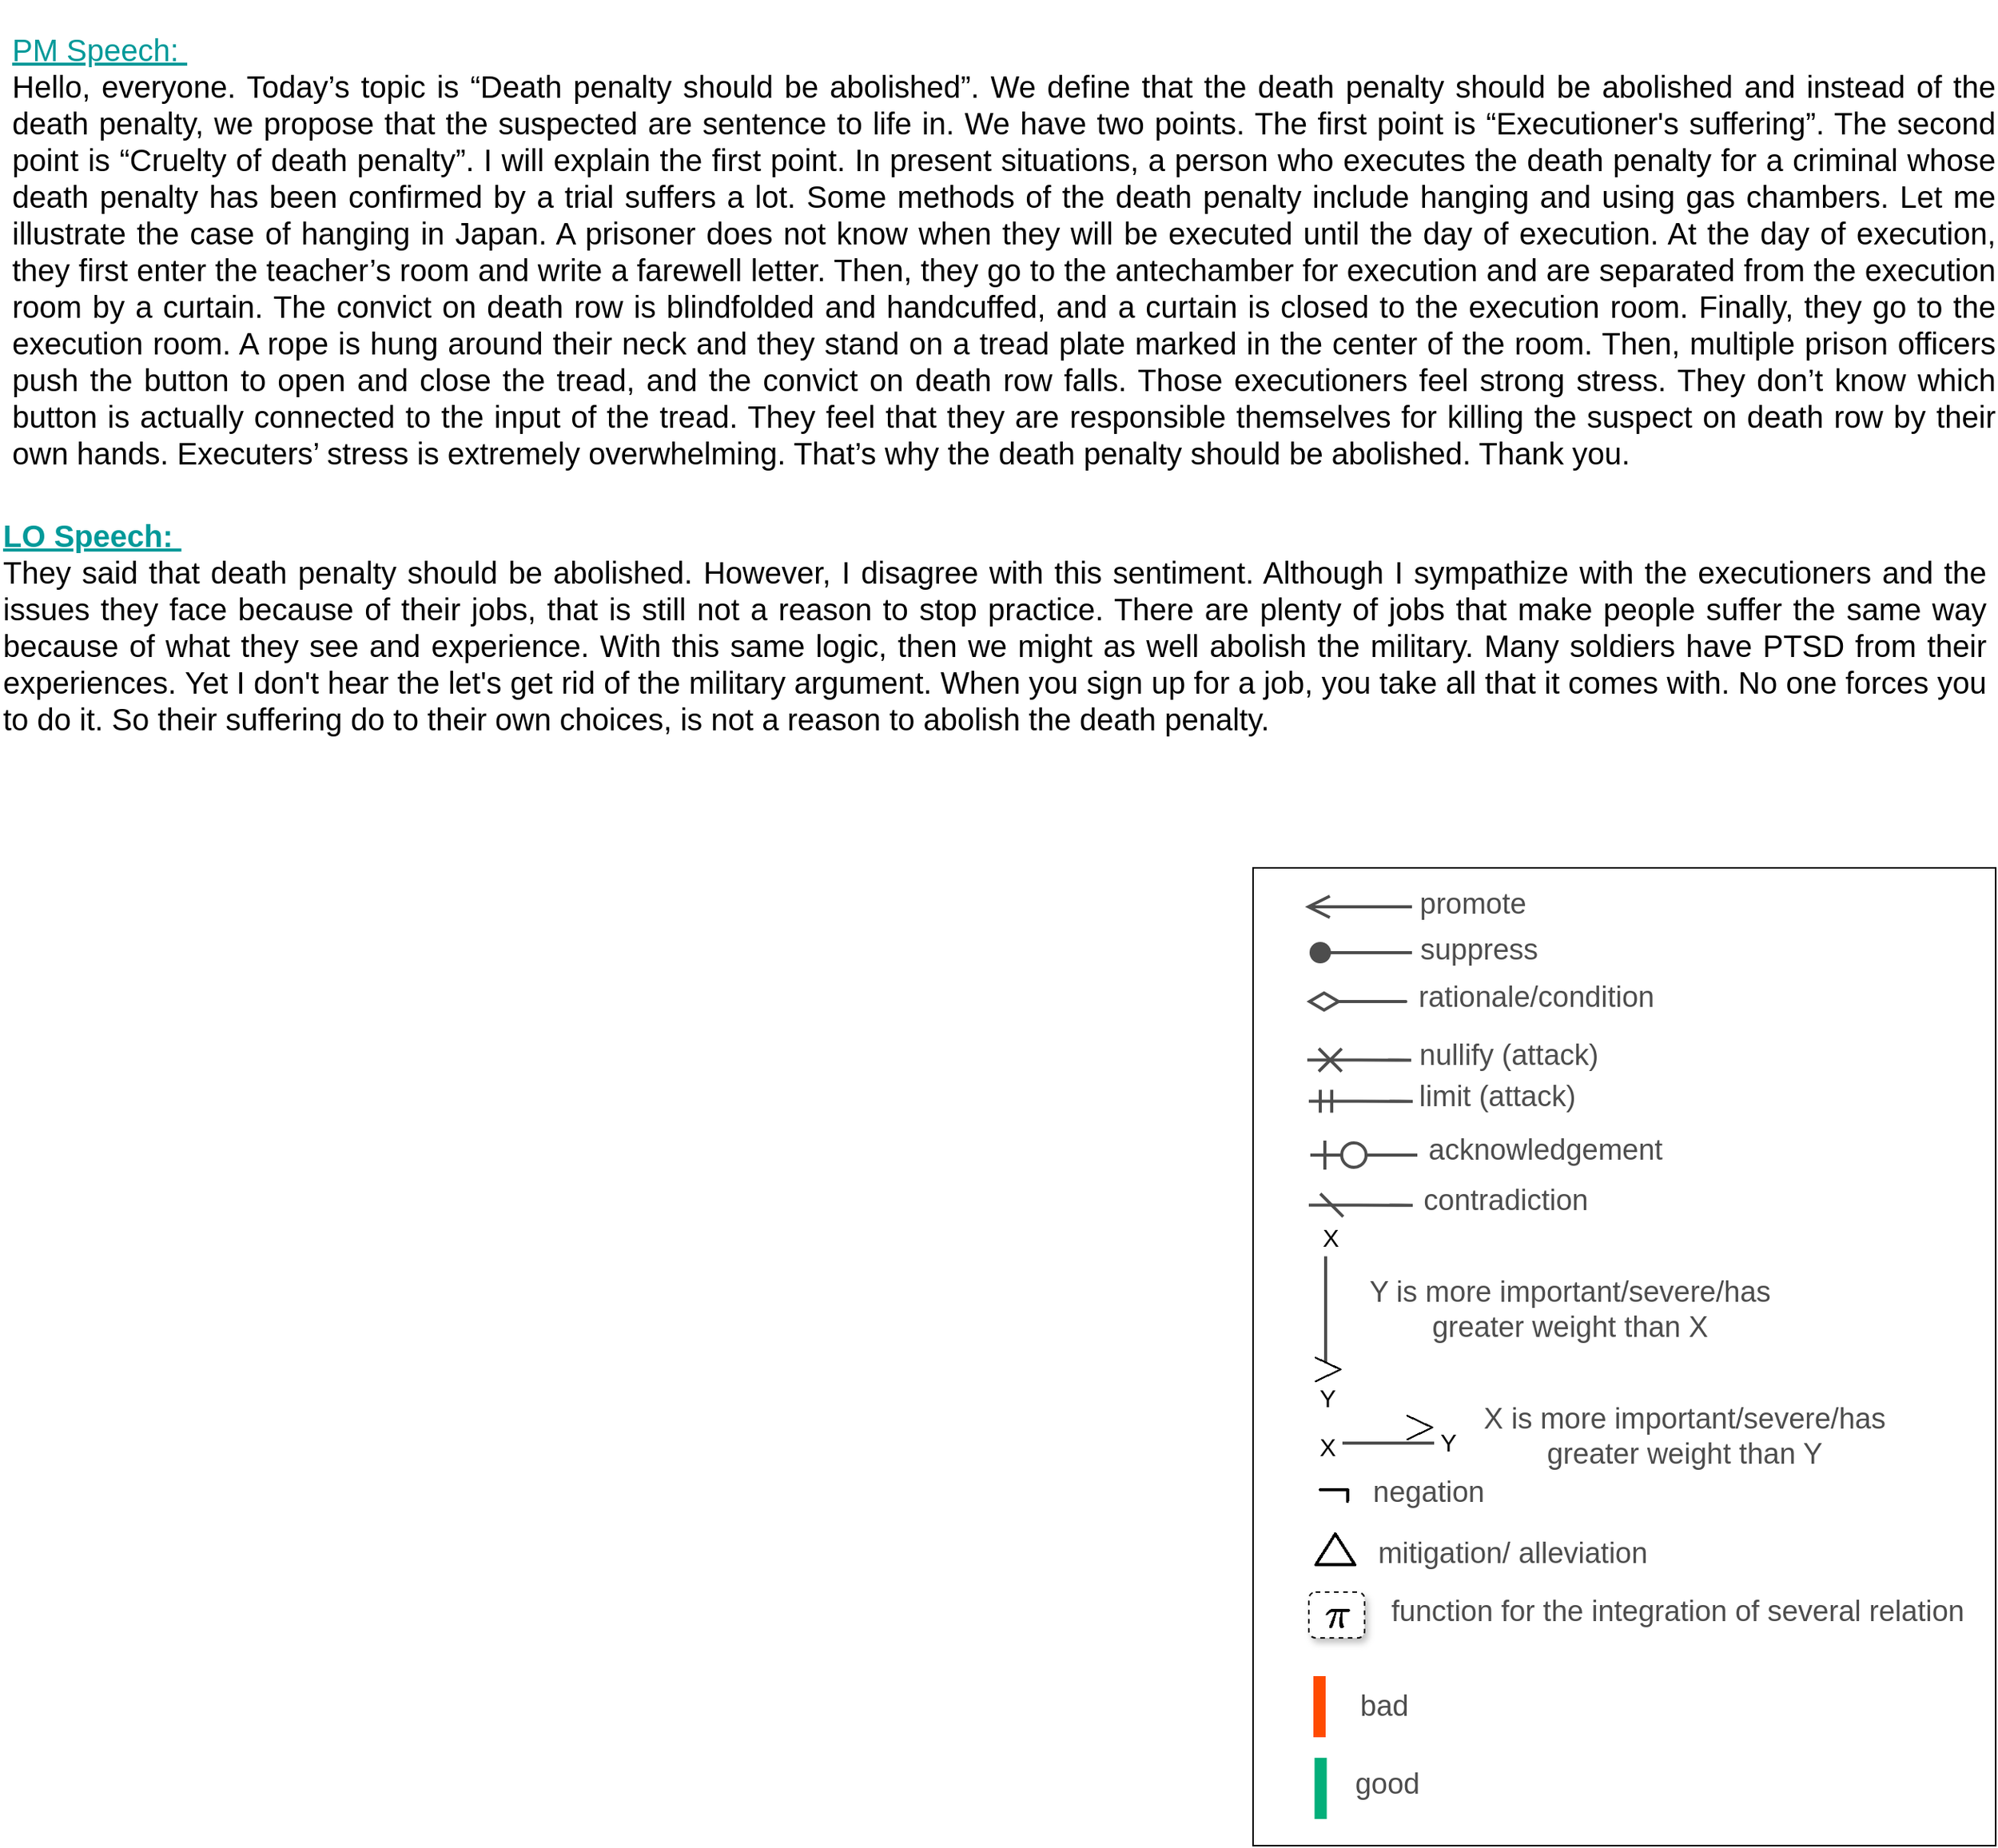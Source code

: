 <mxfile version="16.1.2" type="device"><diagram id="NebdKccpn1Tcwdz-Rh-k" name="Page-1"><mxGraphModel dx="946" dy="2372" grid="1" gridSize="10" guides="1" tooltips="1" connect="1" arrows="1" fold="1" page="1" pageScale="1" pageWidth="1100" pageHeight="1700" math="1" shadow="0"><root><mxCell id="0"/><mxCell id="1" parent="0"/><mxCell id="hxbpiilZ5t23awxEjxiz-1" value="&lt;div style=&quot;text-align: justify ; font-size: 20px&quot;&gt;&lt;font style=&quot;font-size: 20px&quot; color=&quot;#009999&quot;&gt;&lt;u&gt;PM Speech:&amp;nbsp;&lt;/u&gt;&lt;/font&gt;&lt;/div&gt;&lt;div style=&quot;text-align: justify&quot;&gt;&lt;span style=&quot;font-size: 20px&quot;&gt;Hello, everyone. Today’s topic is “Death penalty&amp;nbsp;should be abolished”. We define that the death penalty should be abolished and instead of the death penalty, we propose that the suspected are sentence to life in. We have two points. The first point is “Executioner's suffering”. The second point is “Cruelty of death penalty”. I will explain the first point. In present situations, a person who executes the death penalty for a criminal whose death penalty has been confirmed by a trial suffers a lot. Some methods of the death penalty include hanging and using gas chambers. Let me illustrate the case of hanging in Japan. A prisoner does not know when they will be executed until the day of execution. At the day of execution, they first enter the teacher’s room and write a farewell letter. Then, they go to the antechamber for execution and are separated from the execution room by a curtain. The convict on death row is blindfolded and handcuffed, and a curtain is closed to the execution room. Finally, they go to the execution room. A rope is hung around their neck and they stand on a tread plate marked in the center of the room. Then, multiple prison officers push the button to open and close the tread, and the convict on death row falls. Those executioners feel strong stress. They don’t know which button is actually connected to the input of the tread. They feel that they are responsible themselves for killing the suspect on death row by their own hands. Executers’ stress is extremely overwhelming. That’s why the death penalty should be abolished. Thank you.&lt;/span&gt;&lt;/div&gt;" style="text;html=1;strokeColor=none;fillColor=none;align=left;verticalAlign=middle;whiteSpace=wrap;rounded=0;" parent="1" vertex="1"><mxGeometry x="536" y="-90" width="1300" height="327" as="geometry"/></mxCell><mxCell id="hxbpiilZ5t23awxEjxiz-17" value="&lt;div style=&quot;text-align: justify ; font-size: 20px&quot;&gt;&lt;font style=&quot;font-size: 20px&quot; color=&quot;#009999&quot;&gt;&lt;b&gt;&lt;u&gt;LO Speech:&amp;nbsp;&lt;/u&gt;&lt;/b&gt;&lt;/font&gt;&lt;/div&gt;&lt;div style=&quot;text-align: justify&quot;&gt;&lt;span style=&quot;font-size: 20px&quot;&gt;They said that death penalty should be abolished. However, I disagree with this sentiment. Although I sympathize with the executioners and the issues they face because of their jobs, that is still not a reason to stop practice. There are plenty of jobs that make people suffer the same way because of what they see and experience. With this same logic, then we might as well abolish the military. Many soldiers have PTSD from their experiences.&amp;nbsp;&lt;/span&gt;&lt;span style=&quot;font-size: 20px&quot;&gt;Yet I don't hear the let's get rid of the military argument. When you sign up for a job, you take all that it comes with. No one forces you to do it. So their suffering do to their own choices, is not a reason to abolish the death penalty.&lt;/span&gt;&lt;/div&gt;" style="text;html=1;strokeColor=none;fillColor=none;align=left;verticalAlign=middle;whiteSpace=wrap;rounded=0;" parent="1" vertex="1"><mxGeometry x="530" y="220" width="1300" height="200" as="geometry"/></mxCell><mxCell id="VhvyKI_333oyJ1KONmwW-2" value="" style="rounded=0;whiteSpace=wrap;html=1;glass=0;sketch=0;strokeColor=default;fillColor=none;" parent="1" vertex="1"><mxGeometry x="1350" y="478" width="486" height="640" as="geometry"/></mxCell><mxCell id="VhvyKI_333oyJ1KONmwW-3" value="" style="endArrow=ERzeroToOne;html=1;endFill=1;endSize=16;strokeWidth=2;strokeColor=#4D4D4D;" parent="1" edge="1"><mxGeometry width="50" height="50" relative="1" as="geometry"><mxPoint x="1457.5" y="666" as="sourcePoint"/><mxPoint x="1387.5" y="666" as="targetPoint"/></mxGeometry></mxCell><mxCell id="VhvyKI_333oyJ1KONmwW-4" value="" style="endArrow=none;html=1;endSize=16;strokeWidth=2;strokeColor=#4D4D4D;" parent="1" edge="1"><mxGeometry width="50" height="50" relative="1" as="geometry"><mxPoint x="1397.5" y="802.25" as="sourcePoint"/><mxPoint x="1397.5" y="732.25" as="targetPoint"/></mxGeometry></mxCell><mxCell id="VhvyKI_333oyJ1KONmwW-5" value="&lt;span style=&quot;font-size: 24px&quot;&gt;&lt;font style=&quot;font-size: 24px&quot;&gt;$$&amp;gt;$$&lt;/font&gt;&lt;/span&gt;" style="text;html=1;strokeColor=none;fillColor=none;align=center;verticalAlign=middle;whiteSpace=wrap;rounded=0;fontSize=24;fontStyle=1;horizontal=1;" parent="1" vertex="1"><mxGeometry x="1378.5" y="795.25" width="40" height="20" as="geometry"/></mxCell><mxCell id="VhvyKI_333oyJ1KONmwW-6" value="&lt;span style=&quot;font-size: 19px&quot;&gt;Y is more important/severe/has greater weight than X&lt;/span&gt;" style="text;html=1;strokeColor=none;fillColor=none;align=center;verticalAlign=middle;whiteSpace=wrap;rounded=0;fontColor=#4D4D4D;" parent="1" vertex="1"><mxGeometry x="1409.5" y="742.25" width="294.5" height="50" as="geometry"/></mxCell><mxCell id="VhvyKI_333oyJ1KONmwW-7" value="&lt;font style=&quot;font-size: 16px&quot;&gt;X&lt;/font&gt;" style="text;html=1;strokeColor=none;fillColor=none;align=center;verticalAlign=middle;whiteSpace=wrap;rounded=0;fontSize=14;" parent="1" vertex="1"><mxGeometry x="1380.5" y="710" width="40" height="20" as="geometry"/></mxCell><mxCell id="VhvyKI_333oyJ1KONmwW-8" value="&lt;font style=&quot;font-size: 16px&quot;&gt;Y&lt;/font&gt;" style="text;html=1;strokeColor=none;fillColor=none;align=center;verticalAlign=middle;whiteSpace=wrap;rounded=0;fontSize=14;" parent="1" vertex="1"><mxGeometry x="1378.5" y="815.25" width="40" height="20" as="geometry"/></mxCell><mxCell id="VhvyKI_333oyJ1KONmwW-9" value="" style="endArrow=none;html=1;endSize=0;strokeWidth=2;startArrow=cross;startFill=0;startSize=12;strokeColor=#4D4D4D;" parent="1" edge="1"><mxGeometry width="50" height="50" relative="1" as="geometry"><mxPoint x="1385.5" y="603.75" as="sourcePoint"/><mxPoint x="1453.5" y="603.87" as="targetPoint"/><Array as="points"><mxPoint x="1453.5" y="603.87"/><mxPoint x="1435.5" y="603.75"/></Array></mxGeometry></mxCell><mxCell id="VhvyKI_333oyJ1KONmwW-10" value="&lt;font style=&quot;font-size: 19px&quot;&gt;nullify (attack)&lt;/font&gt;" style="text;html=1;strokeColor=none;fillColor=none;align=center;verticalAlign=middle;whiteSpace=wrap;rounded=0;fontColor=#4D4D4D;" parent="1" vertex="1"><mxGeometry x="1447.5" y="584" width="138.5" height="34" as="geometry"/></mxCell><mxCell id="VhvyKI_333oyJ1KONmwW-11" value="" style="endArrow=open;html=1;fontColor=#666666;endSize=12;endFill=0;strokeWidth=2;strokeColor=#4D4D4D;" parent="1" edge="1"><mxGeometry width="50" height="50" relative="1" as="geometry"><mxPoint x="1454" y="503.5" as="sourcePoint"/><mxPoint x="1384" y="503.5" as="targetPoint"/></mxGeometry></mxCell><mxCell id="VhvyKI_333oyJ1KONmwW-12" value="&lt;span style=&quot;font-size: 19px&quot;&gt;promote&lt;/span&gt;" style="text;html=1;strokeColor=none;fillColor=none;align=center;verticalAlign=middle;whiteSpace=wrap;rounded=0;fontColor=#4D4D4D;" parent="1" vertex="1"><mxGeometry x="1454" y="484.5" width="80" height="34" as="geometry"/></mxCell><mxCell id="VhvyKI_333oyJ1KONmwW-13" value="" style="endArrow=oval;html=1;fontColor=#666666;endSize=12;endFill=1;strokeWidth=2;strokeColor=#4D4D4D;" parent="1" edge="1"><mxGeometry width="50" height="50" relative="1" as="geometry"><mxPoint x="1454" y="533.5" as="sourcePoint"/><mxPoint x="1394" y="533.5" as="targetPoint"/></mxGeometry></mxCell><mxCell id="VhvyKI_333oyJ1KONmwW-14" value="&lt;span style=&quot;font-size: 19px&quot;&gt;suppress&lt;/span&gt;" style="text;html=1;strokeColor=none;fillColor=none;align=center;verticalAlign=middle;whiteSpace=wrap;rounded=0;fontColor=#4D4D4D;" parent="1" vertex="1"><mxGeometry x="1458" y="514.5" width="80" height="34" as="geometry"/></mxCell><mxCell id="VhvyKI_333oyJ1KONmwW-15" value="" style="endArrow=none;html=1;endSize=0;strokeWidth=2;startArrow=diamondThin;startFill=0;startSize=17;strokeColor=#4D4D4D;" parent="1" edge="1"><mxGeometry width="50" height="50" relative="1" as="geometry"><mxPoint x="1385" y="565.5" as="sourcePoint"/><mxPoint x="1423" y="565.5" as="targetPoint"/><Array as="points"><mxPoint x="1455" y="565.5"/><mxPoint x="1433" y="565.5"/></Array></mxGeometry></mxCell><mxCell id="VhvyKI_333oyJ1KONmwW-16" value="&lt;font style=&quot;font-size: 19px&quot;&gt;rationale/condition&lt;/font&gt;" style="text;html=1;strokeColor=none;fillColor=none;align=center;verticalAlign=middle;whiteSpace=wrap;rounded=0;fontColor=#4D4D4D;" parent="1" vertex="1"><mxGeometry x="1450" y="545.5" width="171" height="34" as="geometry"/></mxCell><mxCell id="VhvyKI_333oyJ1KONmwW-17" value="&lt;font style=&quot;font-size: 19px&quot;&gt;acknowledgement&lt;/font&gt;" style="text;html=1;strokeColor=none;fillColor=none;align=center;verticalAlign=middle;whiteSpace=wrap;rounded=0;fontColor=#4D4D4D;" parent="1" vertex="1"><mxGeometry x="1458" y="646" width="167" height="34" as="geometry"/></mxCell><mxCell id="VhvyKI_333oyJ1KONmwW-18" value="" style="endArrow=none;html=1;endSize=16;strokeWidth=2;strokeColor=#4D4D4D;" parent="1" edge="1"><mxGeometry width="50" height="50" relative="1" as="geometry"><mxPoint x="1468.5" y="854.5" as="sourcePoint"/><mxPoint x="1408.5" y="854.5" as="targetPoint"/></mxGeometry></mxCell><mxCell id="VhvyKI_333oyJ1KONmwW-19" value="&lt;span style=&quot;font-size: 24px&quot;&gt;&lt;font style=&quot;font-size: 24px&quot;&gt;$$&amp;gt;$$&lt;/font&gt;&lt;/span&gt;" style="text;html=1;strokeColor=none;fillColor=none;align=center;verticalAlign=middle;whiteSpace=wrap;rounded=0;fontSize=24;fontStyle=1;horizontal=1;" parent="1" vertex="1"><mxGeometry x="1438.5" y="832.5" width="40" height="20" as="geometry"/></mxCell><mxCell id="VhvyKI_333oyJ1KONmwW-20" value="&lt;font style=&quot;font-size: 16px&quot;&gt;X&lt;/font&gt;" style="text;html=1;strokeColor=none;fillColor=none;align=center;verticalAlign=middle;whiteSpace=wrap;rounded=0;fontSize=14;" parent="1" vertex="1"><mxGeometry x="1378.5" y="846.5" width="40" height="20" as="geometry"/></mxCell><mxCell id="VhvyKI_333oyJ1KONmwW-21" value="&lt;font style=&quot;font-size: 16px&quot;&gt;Y&lt;/font&gt;" style="text;html=1;strokeColor=none;fillColor=none;align=center;verticalAlign=middle;whiteSpace=wrap;rounded=0;fontSize=14;" parent="1" vertex="1"><mxGeometry x="1457.5" y="843.5" width="40" height="20" as="geometry"/></mxCell><mxCell id="VhvyKI_333oyJ1KONmwW-22" value="&lt;span style=&quot;font-size: 19px&quot;&gt;X is more important/severe/has greater weight&amp;nbsp;&lt;/span&gt;&lt;span style=&quot;font-size: 19px&quot;&gt;than Y&lt;/span&gt;" style="text;html=1;strokeColor=none;fillColor=none;align=center;verticalAlign=middle;whiteSpace=wrap;rounded=0;fontColor=#4D4D4D;" parent="1" vertex="1"><mxGeometry x="1498.5" y="832.5" width="266.5" height="34" as="geometry"/></mxCell><mxCell id="VhvyKI_333oyJ1KONmwW-23" value="" style="endArrow=none;html=1;endSize=0;strokeWidth=2;startArrow=dash;startFill=0;startSize=12;strokeColor=#4D4D4D;" parent="1" edge="1"><mxGeometry width="50" height="50" relative="1" as="geometry"><mxPoint x="1386.5" y="698.75" as="sourcePoint"/><mxPoint x="1454.5" y="698.87" as="targetPoint"/><Array as="points"><mxPoint x="1454.5" y="698.87"/><mxPoint x="1436.5" y="698.75"/></Array></mxGeometry></mxCell><mxCell id="VhvyKI_333oyJ1KONmwW-24" value="&lt;font style=&quot;font-size: 19px&quot;&gt;contradiction&lt;/font&gt;" style="text;html=1;strokeColor=none;fillColor=none;align=center;verticalAlign=middle;whiteSpace=wrap;rounded=0;fontColor=#4D4D4D;" parent="1" vertex="1"><mxGeometry x="1460.5" y="679" width="109" height="34" as="geometry"/></mxCell><mxCell id="VhvyKI_333oyJ1KONmwW-25" value="" style="whiteSpace=wrap;html=1;fontColor=#666666;strokeColor=none;fillColor=#FF4B00;" parent="1" vertex="1"><mxGeometry x="1389.5" y="1007" width="8" height="40" as="geometry"/></mxCell><mxCell id="VhvyKI_333oyJ1KONmwW-26" value="&lt;span style=&quot;font-size: 19px&quot;&gt;bad&lt;/span&gt;" style="text;html=1;strokeColor=none;fillColor=none;align=center;verticalAlign=middle;whiteSpace=wrap;rounded=0;fontColor=#4D4D4D;" parent="1" vertex="1"><mxGeometry x="1408" y="1010" width="55.5" height="34" as="geometry"/></mxCell><mxCell id="VhvyKI_333oyJ1KONmwW-27" value="" style="whiteSpace=wrap;html=1;fontColor=#666666;strokeColor=none;fillColor=#03AF7A;" parent="1" vertex="1"><mxGeometry x="1390.25" y="1060.5" width="8" height="40" as="geometry"/></mxCell><mxCell id="VhvyKI_333oyJ1KONmwW-28" value="&lt;span style=&quot;font-size: 19px&quot;&gt;good&lt;/span&gt;" style="text;html=1;strokeColor=none;fillColor=none;align=center;verticalAlign=middle;whiteSpace=wrap;rounded=0;fontColor=#4D4D4D;" parent="1" vertex="1"><mxGeometry x="1397.5" y="1060.5" width="80" height="34" as="geometry"/></mxCell><mxCell id="VhvyKI_333oyJ1KONmwW-29" value="&lt;span style=&quot;font-size: 19px&quot;&gt;mitigation/&amp;nbsp;&lt;/span&gt;&lt;span style=&quot;font-size: 19px&quot;&gt;alleviation&lt;/span&gt;" style="text;html=1;strokeColor=none;fillColor=none;align=center;verticalAlign=middle;whiteSpace=wrap;rounded=0;fontColor=#4D4D4D;" parent="1" vertex="1"><mxGeometry x="1427.25" y="909.75" width="186" height="34" as="geometry"/></mxCell><mxCell id="VhvyKI_333oyJ1KONmwW-30" value="&lt;font style=&quot;font-size: 26px&quot;&gt;$$\boldsymbol{\triangle}$$&lt;/font&gt;" style="text;html=1;strokeColor=none;fillColor=none;align=center;verticalAlign=middle;whiteSpace=wrap;rounded=0;" parent="1" vertex="1"><mxGeometry x="1374.25" y="908.75" width="60" height="35" as="geometry"/></mxCell><mxCell id="VhvyKI_333oyJ1KONmwW-31" value="&lt;font style=&quot;font-size: 26px&quot;&gt;$$\boldsymbol{\neg}$$&lt;/font&gt;" style="text;html=1;strokeColor=none;fillColor=none;align=center;verticalAlign=middle;whiteSpace=wrap;rounded=0;" parent="1" vertex="1"><mxGeometry x="1372.5" y="869.75" width="60" height="35" as="geometry"/></mxCell><mxCell id="VhvyKI_333oyJ1KONmwW-32" value="&lt;span style=&quot;font-size: 19px&quot;&gt;negation&lt;/span&gt;" style="text;html=1;strokeColor=none;fillColor=none;align=center;verticalAlign=middle;whiteSpace=wrap;rounded=0;fontColor=#4D4D4D;" parent="1" vertex="1"><mxGeometry x="1425" y="869.75" width="80" height="34" as="geometry"/></mxCell><mxCell id="VhvyKI_333oyJ1KONmwW-33" value="&lt;font style=&quot;font-size: 24px&quot;&gt;$$\pi$$&lt;/font&gt;" style="whiteSpace=wrap;html=1;dashed=1;perimeterSpacing=0;shadow=1;align=center;rounded=1;" parent="1" vertex="1"><mxGeometry x="1386.5" y="952" width="36.5" height="30" as="geometry"/></mxCell><mxCell id="VhvyKI_333oyJ1KONmwW-34" value="&lt;span style=&quot;font-size: 19px&quot;&gt;function for the integration of several relation&lt;/span&gt;" style="text;html=1;strokeColor=none;fillColor=none;align=center;verticalAlign=middle;whiteSpace=wrap;rounded=0;fontColor=#4D4D4D;" parent="1" vertex="1"><mxGeometry x="1427.25" y="948" width="401.75" height="34" as="geometry"/></mxCell><mxCell id="VhvyKI_333oyJ1KONmwW-35" value="" style="endArrow=none;html=1;endSize=0;strokeWidth=2;startArrow=ERmandOne;startFill=0;startSize=12;strokeColor=#4D4D4D;" parent="1" edge="1"><mxGeometry width="50" height="50" relative="1" as="geometry"><mxPoint x="1386.5" y="630.75" as="sourcePoint"/><mxPoint x="1454.5" y="630.87" as="targetPoint"/><Array as="points"><mxPoint x="1454.5" y="630.87"/><mxPoint x="1436.5" y="630.75"/></Array></mxGeometry></mxCell><mxCell id="VhvyKI_333oyJ1KONmwW-36" value="&lt;span style=&quot;font-size: 19px&quot;&gt;limit (attack)&lt;/span&gt;" style="text;html=1;strokeColor=none;fillColor=none;align=center;verticalAlign=middle;whiteSpace=wrap;rounded=0;fontColor=#4D4D4D;" parent="1" vertex="1"><mxGeometry x="1445.5" y="611" width="127.5" height="34" as="geometry"/></mxCell></root></mxGraphModel></diagram></mxfile>